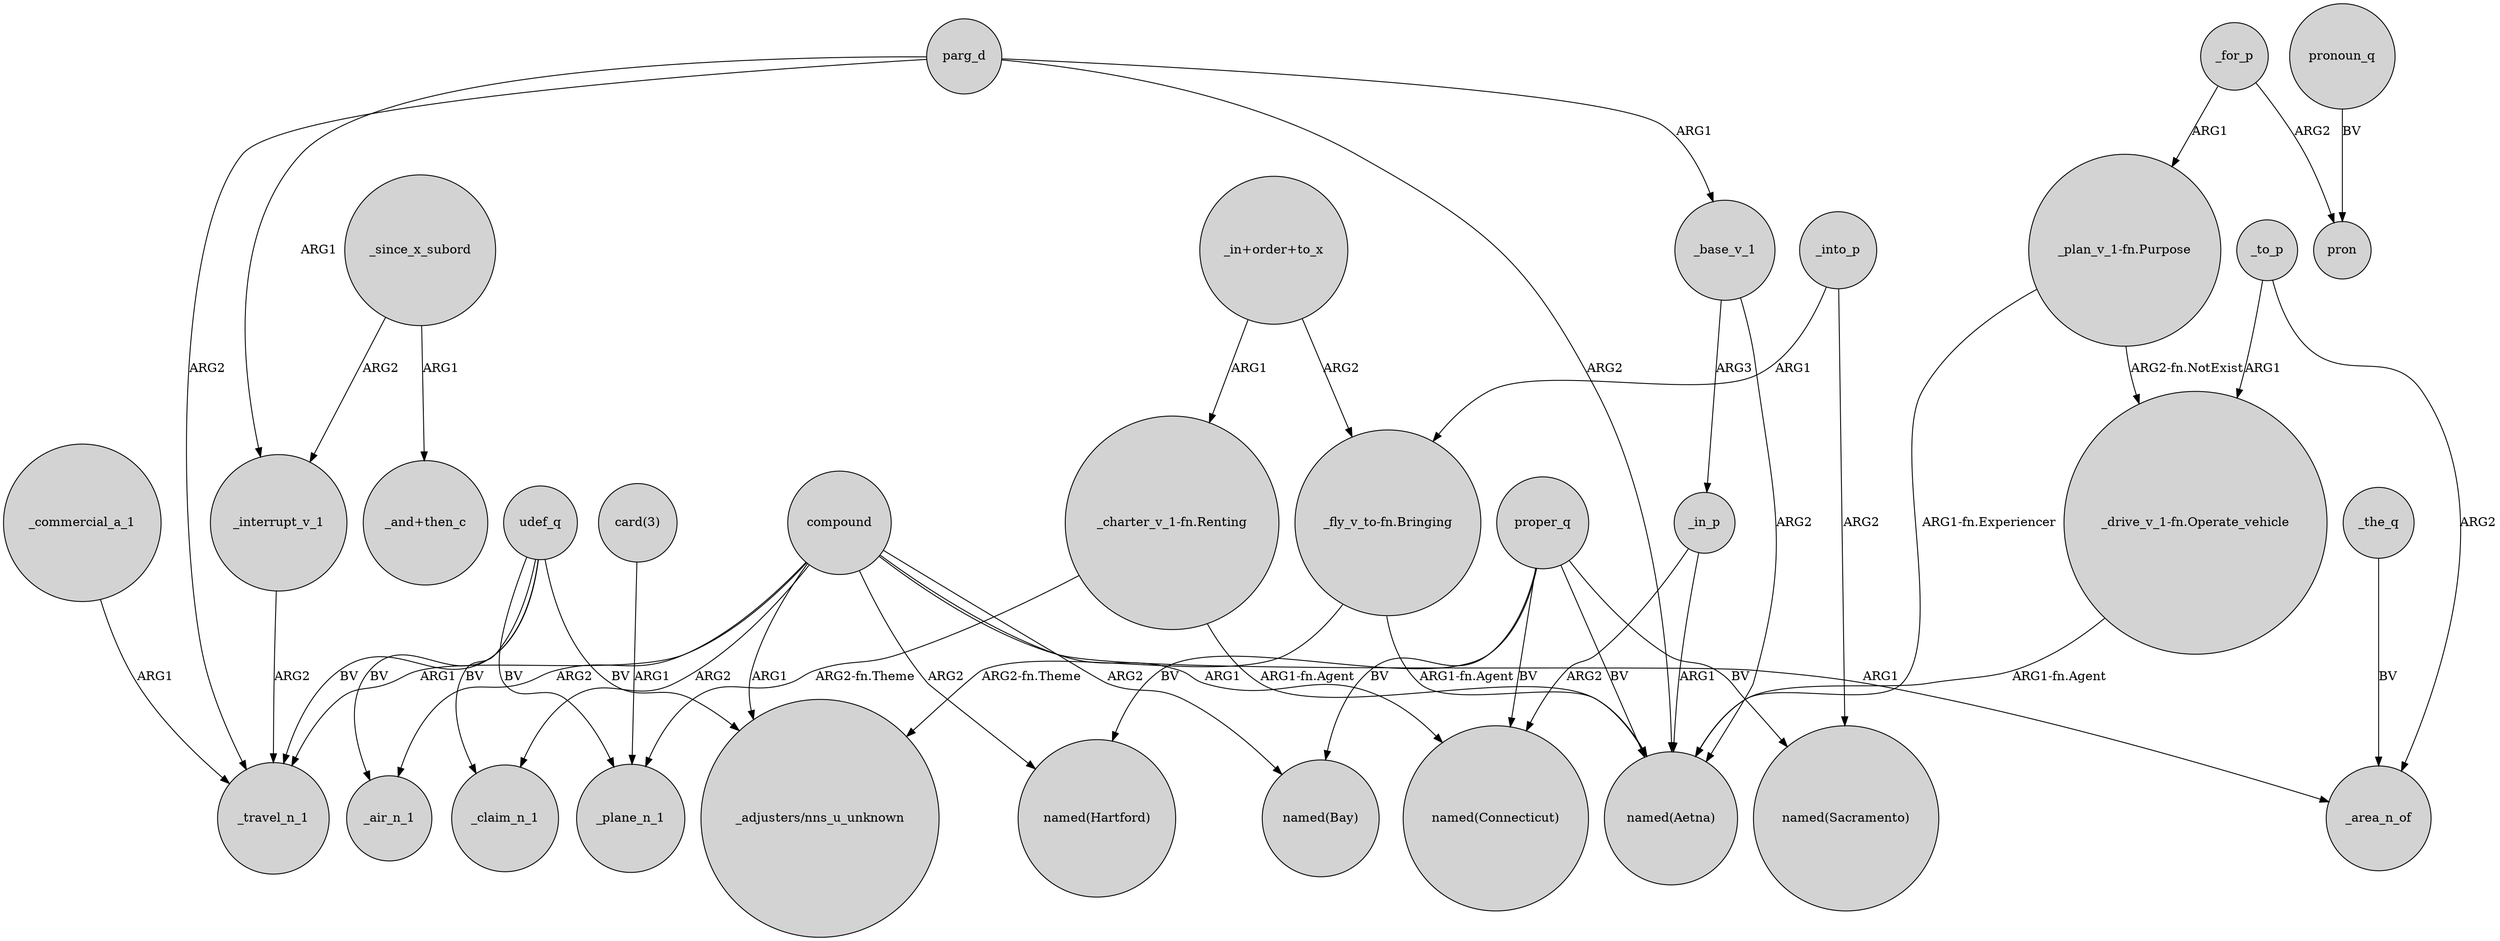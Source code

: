 digraph {
	node [shape=circle style=filled]
	_interrupt_v_1 -> _travel_n_1 [label=ARG2]
	udef_q -> _air_n_1 [label=BV]
	_base_v_1 -> "named(Aetna)" [label=ARG2]
	udef_q -> _claim_n_1 [label=BV]
	proper_q -> "named(Bay)" [label=BV]
	udef_q -> "_adjusters/nns_u_unknown" [label=BV]
	_since_x_subord -> "_and+then_c" [label=ARG1]
	udef_q -> _travel_n_1 [label=BV]
	compound -> _claim_n_1 [label=ARG2]
	"_plan_v_1-fn.Purpose" -> "_drive_v_1-fn.Operate_vehicle" [label="ARG2-fn.NotExist"]
	proper_q -> "named(Hartford)" [label=BV]
	_since_x_subord -> _interrupt_v_1 [label=ARG2]
	compound -> "named(Hartford)" [label=ARG2]
	pronoun_q -> pron [label=BV]
	parg_d -> _interrupt_v_1 [label=ARG1]
	_for_p -> "_plan_v_1-fn.Purpose" [label=ARG1]
	parg_d -> "named(Aetna)" [label=ARG2]
	_for_p -> pron [label=ARG2]
	udef_q -> _plane_n_1 [label=BV]
	_to_p -> "_drive_v_1-fn.Operate_vehicle" [label=ARG1]
	_base_v_1 -> _in_p [label=ARG3]
	"_fly_v_to-fn.Bringing" -> "_adjusters/nns_u_unknown" [label="ARG2-fn.Theme"]
	"_plan_v_1-fn.Purpose" -> "named(Aetna)" [label="ARG1-fn.Experiencer"]
	"_charter_v_1-fn.Renting" -> "named(Aetna)" [label="ARG1-fn.Agent"]
	"card(3)" -> _plane_n_1 [label=ARG1]
	compound -> _travel_n_1 [label=ARG1]
	_into_p -> "named(Sacramento)" [label=ARG2]
	compound -> _air_n_1 [label=ARG2]
	_to_p -> _area_n_of [label=ARG2]
	_the_q -> _area_n_of [label=BV]
	compound -> "named(Bay)" [label=ARG2]
	_in_p -> "named(Connecticut)" [label=ARG2]
	compound -> "_adjusters/nns_u_unknown" [label=ARG1]
	parg_d -> _base_v_1 [label=ARG1]
	proper_q -> "named(Sacramento)" [label=BV]
	"_in+order+to_x" -> "_fly_v_to-fn.Bringing" [label=ARG2]
	proper_q -> "named(Connecticut)" [label=BV]
	"_fly_v_to-fn.Bringing" -> "named(Aetna)" [label="ARG1-fn.Agent"]
	_commercial_a_1 -> _travel_n_1 [label=ARG1]
	"_in+order+to_x" -> "_charter_v_1-fn.Renting" [label=ARG1]
	"_drive_v_1-fn.Operate_vehicle" -> "named(Aetna)" [label="ARG1-fn.Agent"]
	_in_p -> "named(Aetna)" [label=ARG1]
	_into_p -> "_fly_v_to-fn.Bringing" [label=ARG1]
	parg_d -> _travel_n_1 [label=ARG2]
	compound -> _area_n_of [label=ARG1]
	"_charter_v_1-fn.Renting" -> _plane_n_1 [label="ARG2-fn.Theme"]
	proper_q -> "named(Aetna)" [label=BV]
	compound -> "named(Connecticut)" [label=ARG1]
}
